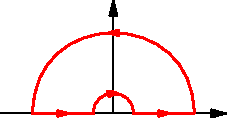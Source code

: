 import graph;

size(4cm);

real r = 0.5;
real R = 2;
real t = 5;

draw((r,0)--(R,0),red+1,MidArrow(t));
draw((-R,0)--(-r,0),red+1,MidArrow(t));
draw((R,0){up}..{down}(-R,0),red+1,MidArrow(t));
draw((-r,0){up}..{down}(r,0),red+1,MidArrow(t));

axes((-2.8,0),(2.8,2.8),Arrow);
